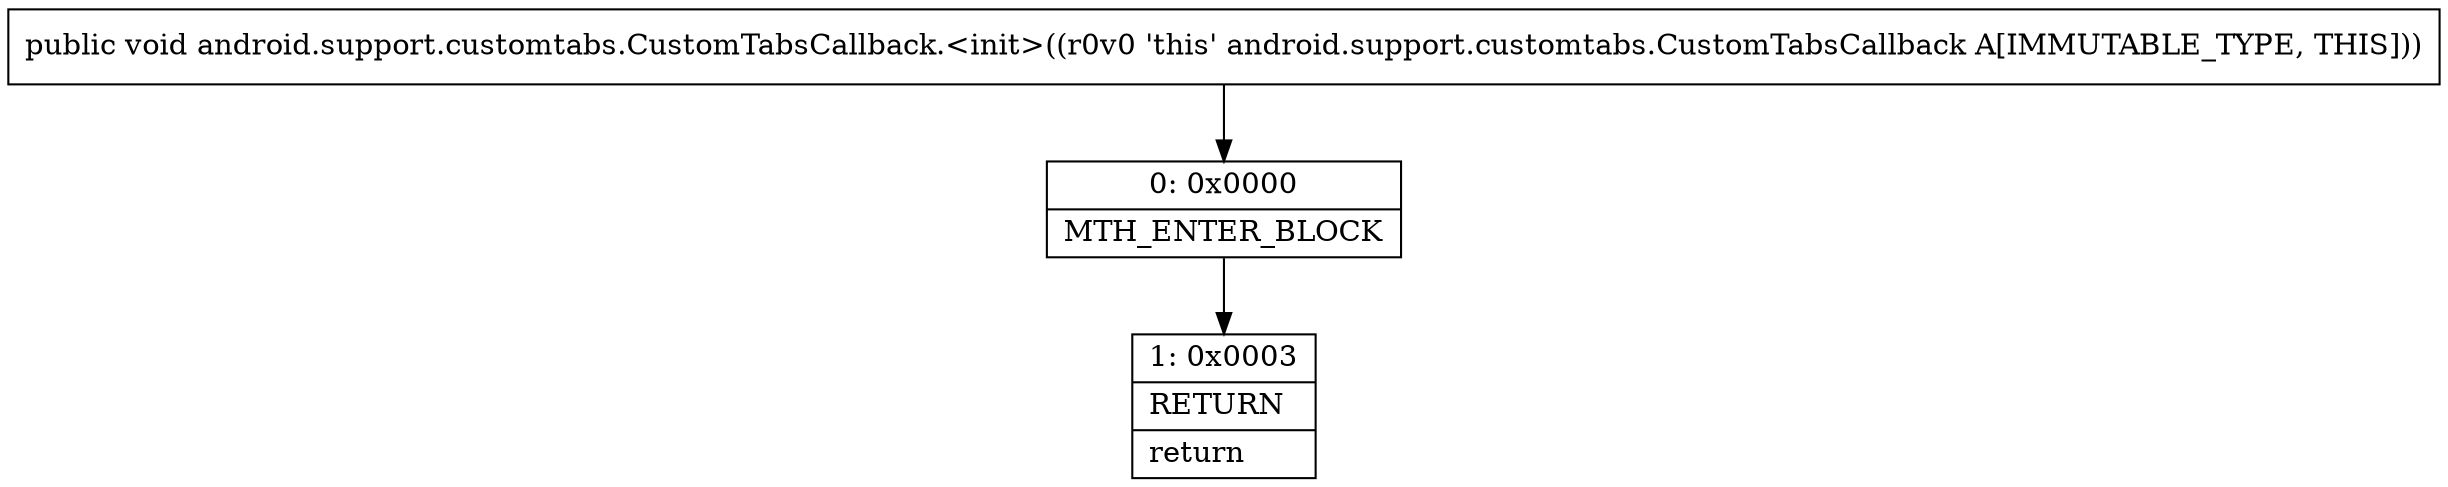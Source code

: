 digraph "CFG forandroid.support.customtabs.CustomTabsCallback.\<init\>()V" {
Node_0 [shape=record,label="{0\:\ 0x0000|MTH_ENTER_BLOCK\l}"];
Node_1 [shape=record,label="{1\:\ 0x0003|RETURN\l|return\l}"];
MethodNode[shape=record,label="{public void android.support.customtabs.CustomTabsCallback.\<init\>((r0v0 'this' android.support.customtabs.CustomTabsCallback A[IMMUTABLE_TYPE, THIS])) }"];
MethodNode -> Node_0;
Node_0 -> Node_1;
}

